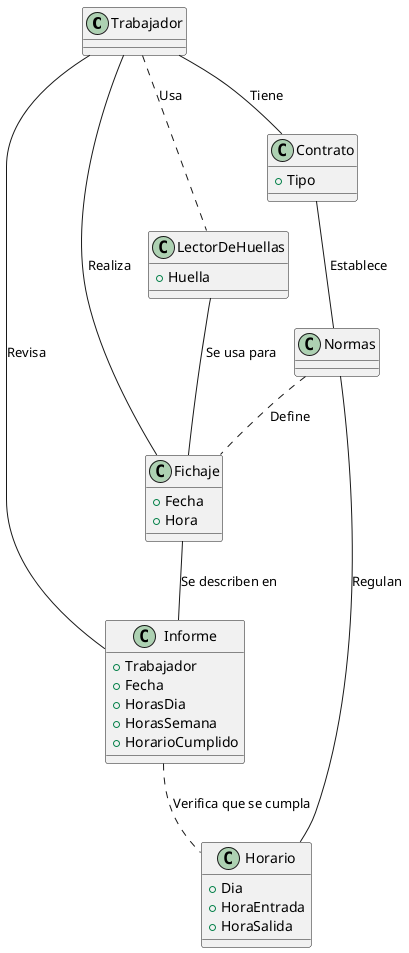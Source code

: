 @startuml
class Trabajador{
   
}
class LectorDeHuellas{
    + Huella
}
class Fichaje{
    + Fecha
    + Hora
}
class Informe{
    + Trabajador
    + Fecha
    + HorasDia
    + HorasSemana
    + HorarioCumplido
}
class Horario{
    + Dia
    + HoraEntrada
    + HoraSalida
}
class Contrato{
    + Tipo
}
class Normas{

}

Trabajador -- Contrato : Tiene
Trabajador .. LectorDeHuellas : Usa
LectorDeHuellas -- Fichaje : Se usa para
Fichaje -- Informe : Se describen en
Informe .. Horario : Verifica que se cumpla
Contrato -- Normas : Establece
Normas-- Horario : Regulan
Normas.. Fichaje : Define
Trabajador -- Informe : Revisa
Trabajador -- Fichaje :Realiza


@enduml
